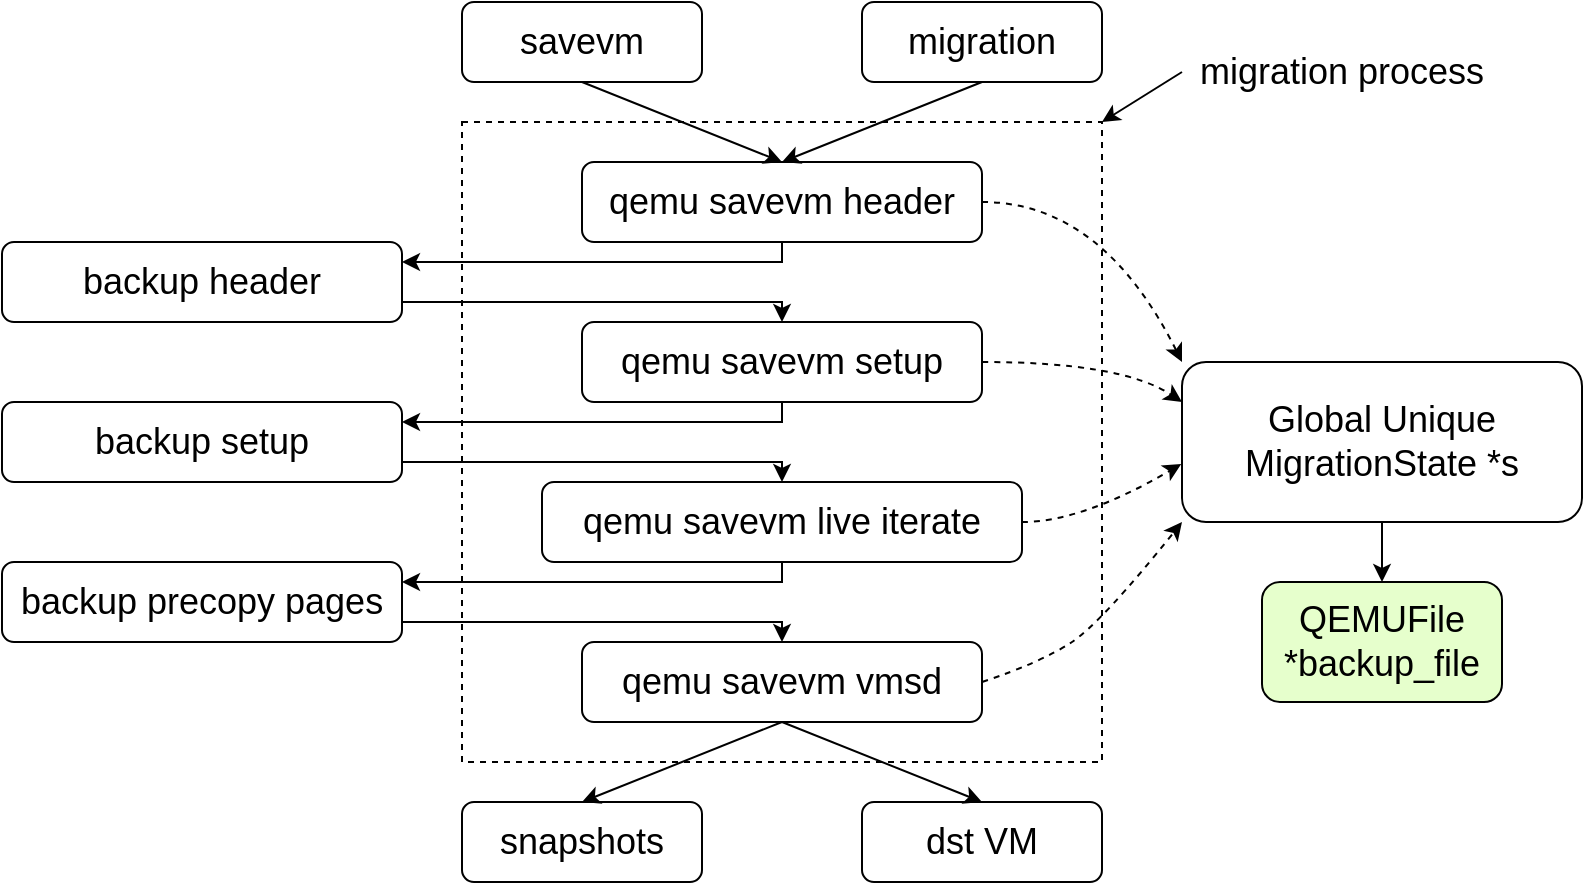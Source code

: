 <mxfile version="20.2.3" type="github"><diagram id="OZgTTzMIZbF1CK1Bnk2v" name="第 1 页"><mxGraphModel dx="1865" dy="579" grid="1" gridSize="10" guides="1" tooltips="1" connect="1" arrows="1" fold="1" page="1" pageScale="1" pageWidth="827" pageHeight="1169" math="0" shadow="0"><root><mxCell id="0"/><mxCell id="1" parent="0"/><mxCell id="5_ovZfvBjrPSnjW51LRR-24" value="" style="rounded=0;whiteSpace=wrap;html=1;fontSize=18;fontColor=#FF0000;dashed=1;fillColor=none;" parent="1" vertex="1"><mxGeometry x="120" y="140" width="320" height="320" as="geometry"/></mxCell><mxCell id="5_ovZfvBjrPSnjW51LRR-1" value="&lt;font style=&quot;font-size: 18px;&quot;&gt;savevm&lt;/font&gt;" style="rounded=1;whiteSpace=wrap;html=1;" parent="1" vertex="1"><mxGeometry x="120" y="80" width="120" height="40" as="geometry"/></mxCell><mxCell id="5_ovZfvBjrPSnjW51LRR-2" value="migration" style="rounded=1;whiteSpace=wrap;html=1;fontSize=18;" parent="1" vertex="1"><mxGeometry x="320" y="80" width="120" height="40" as="geometry"/></mxCell><mxCell id="GFPBZxwAyZQfA2ua5w6D-5" style="edgeStyle=orthogonalEdgeStyle;rounded=0;orthogonalLoop=1;jettySize=auto;html=1;exitX=0.5;exitY=1;exitDx=0;exitDy=0;entryX=1;entryY=0.25;entryDx=0;entryDy=0;fontSize=18;" edge="1" parent="1" source="5_ovZfvBjrPSnjW51LRR-3" target="GFPBZxwAyZQfA2ua5w6D-4"><mxGeometry relative="1" as="geometry"><Array as="points"><mxPoint x="280" y="210"/></Array></mxGeometry></mxCell><mxCell id="5_ovZfvBjrPSnjW51LRR-3" value="qemu savevm header" style="rounded=1;whiteSpace=wrap;html=1;fontSize=18;" parent="1" vertex="1"><mxGeometry x="180" y="160" width="200" height="40" as="geometry"/></mxCell><mxCell id="GFPBZxwAyZQfA2ua5w6D-2" style="edgeStyle=orthogonalEdgeStyle;rounded=0;orthogonalLoop=1;jettySize=auto;html=1;exitX=0.5;exitY=1;exitDx=0;exitDy=0;entryX=0.5;entryY=0;entryDx=0;entryDy=0;fontSize=18;" edge="1" parent="1" source="5_ovZfvBjrPSnjW51LRR-4" target="GFPBZxwAyZQfA2ua5w6D-1"><mxGeometry relative="1" as="geometry"/></mxCell><mxCell id="5_ovZfvBjrPSnjW51LRR-4" value="Global Unique MigrationState *s" style="rounded=1;whiteSpace=wrap;html=1;fontSize=18;" parent="1" vertex="1"><mxGeometry x="480" y="260" width="200" height="80" as="geometry"/></mxCell><mxCell id="5_ovZfvBjrPSnjW51LRR-5" value="qemu savevm setup" style="rounded=1;whiteSpace=wrap;html=1;fontSize=18;" parent="1" vertex="1"><mxGeometry x="180" y="240" width="200" height="40" as="geometry"/></mxCell><mxCell id="5_ovZfvBjrPSnjW51LRR-6" value="qemu savevm live iterate" style="rounded=1;whiteSpace=wrap;html=1;fontSize=18;" parent="1" vertex="1"><mxGeometry x="160" y="320" width="240" height="40" as="geometry"/></mxCell><mxCell id="5_ovZfvBjrPSnjW51LRR-7" value="qemu savevm vmsd" style="rounded=1;whiteSpace=wrap;html=1;fontSize=18;" parent="1" vertex="1"><mxGeometry x="180" y="400" width="200" height="40" as="geometry"/></mxCell><mxCell id="5_ovZfvBjrPSnjW51LRR-8" value="" style="endArrow=classic;html=1;rounded=0;fontSize=18;entryX=0.5;entryY=0;entryDx=0;entryDy=0;" parent="1" target="5_ovZfvBjrPSnjW51LRR-3" edge="1"><mxGeometry width="50" height="50" relative="1" as="geometry"><mxPoint x="180" y="120" as="sourcePoint"/><mxPoint x="230" y="70" as="targetPoint"/></mxGeometry></mxCell><mxCell id="5_ovZfvBjrPSnjW51LRR-9" value="" style="endArrow=classic;html=1;rounded=0;fontSize=18;entryX=0.5;entryY=0;entryDx=0;entryDy=0;" parent="1" target="5_ovZfvBjrPSnjW51LRR-3" edge="1"><mxGeometry width="50" height="50" relative="1" as="geometry"><mxPoint x="380" y="120" as="sourcePoint"/><mxPoint x="390" y="130" as="targetPoint"/></mxGeometry></mxCell><mxCell id="5_ovZfvBjrPSnjW51LRR-14" value="snapshots" style="rounded=1;whiteSpace=wrap;html=1;fontSize=18;" parent="1" vertex="1"><mxGeometry x="120" y="480" width="120" height="40" as="geometry"/></mxCell><mxCell id="5_ovZfvBjrPSnjW51LRR-15" value="dst VM" style="rounded=1;whiteSpace=wrap;html=1;fontSize=18;" parent="1" vertex="1"><mxGeometry x="320" y="480" width="120" height="40" as="geometry"/></mxCell><mxCell id="5_ovZfvBjrPSnjW51LRR-16" value="" style="endArrow=classic;html=1;rounded=0;fontSize=18;entryX=0.5;entryY=0;entryDx=0;entryDy=0;" parent="1" target="5_ovZfvBjrPSnjW51LRR-14" edge="1"><mxGeometry width="50" height="50" relative="1" as="geometry"><mxPoint x="280" y="440" as="sourcePoint"/><mxPoint x="330" y="390" as="targetPoint"/></mxGeometry></mxCell><mxCell id="5_ovZfvBjrPSnjW51LRR-17" value="" style="endArrow=classic;html=1;rounded=0;fontSize=18;entryX=0.5;entryY=0;entryDx=0;entryDy=0;" parent="1" target="5_ovZfvBjrPSnjW51LRR-15" edge="1"><mxGeometry width="50" height="50" relative="1" as="geometry"><mxPoint x="280" y="440" as="sourcePoint"/><mxPoint x="330" y="390" as="targetPoint"/></mxGeometry></mxCell><mxCell id="5_ovZfvBjrPSnjW51LRR-19" value="" style="curved=1;endArrow=classic;html=1;rounded=0;fontSize=18;entryX=0;entryY=0.25;entryDx=0;entryDy=0;dashed=1;" parent="1" target="5_ovZfvBjrPSnjW51LRR-4" edge="1"><mxGeometry width="50" height="50" relative="1" as="geometry"><mxPoint x="380" y="260" as="sourcePoint"/><mxPoint x="430" y="210" as="targetPoint"/><Array as="points"><mxPoint x="450" y="260"/></Array></mxGeometry></mxCell><mxCell id="5_ovZfvBjrPSnjW51LRR-20" value="" style="curved=1;endArrow=classic;html=1;rounded=0;fontSize=18;entryX=-0.002;entryY=0.638;entryDx=0;entryDy=0;entryPerimeter=0;dashed=1;" parent="1" target="5_ovZfvBjrPSnjW51LRR-4" edge="1"><mxGeometry width="50" height="50" relative="1" as="geometry"><mxPoint x="400" y="340" as="sourcePoint"/><mxPoint x="450" y="290" as="targetPoint"/><Array as="points"><mxPoint x="430" y="340"/></Array></mxGeometry></mxCell><mxCell id="5_ovZfvBjrPSnjW51LRR-21" value="" style="curved=1;endArrow=classic;html=1;rounded=0;fontSize=18;entryX=0;entryY=1;entryDx=0;entryDy=0;dashed=1;" parent="1" target="5_ovZfvBjrPSnjW51LRR-4" edge="1"><mxGeometry width="50" height="50" relative="1" as="geometry"><mxPoint x="380" y="420" as="sourcePoint"/><mxPoint x="430" y="370" as="targetPoint"/><Array as="points"><mxPoint x="410" y="410"/><mxPoint x="440" y="390"/></Array></mxGeometry></mxCell><mxCell id="5_ovZfvBjrPSnjW51LRR-22" value="" style="curved=1;endArrow=classic;html=1;rounded=0;fontSize=18;entryX=0;entryY=0;entryDx=0;entryDy=0;dashed=1;" parent="1" target="5_ovZfvBjrPSnjW51LRR-4" edge="1"><mxGeometry width="50" height="50" relative="1" as="geometry"><mxPoint x="380" y="180" as="sourcePoint"/><mxPoint x="430" y="130" as="targetPoint"/><Array as="points"><mxPoint x="440" y="180"/></Array></mxGeometry></mxCell><mxCell id="5_ovZfvBjrPSnjW51LRR-25" value="&lt;font color=&quot;#000000&quot;&gt;migration process&lt;/font&gt;" style="text;html=1;strokeColor=none;fillColor=none;align=center;verticalAlign=middle;whiteSpace=wrap;rounded=0;dashed=1;fontSize=18;fontColor=#FF0000;" parent="1" vertex="1"><mxGeometry x="480" y="100" width="160" height="30" as="geometry"/></mxCell><mxCell id="5_ovZfvBjrPSnjW51LRR-26" value="" style="endArrow=classic;html=1;rounded=0;fontSize=18;fontColor=#000000;entryX=1;entryY=0;entryDx=0;entryDy=0;exitX=0;exitY=0.5;exitDx=0;exitDy=0;" parent="1" source="5_ovZfvBjrPSnjW51LRR-25" target="5_ovZfvBjrPSnjW51LRR-24" edge="1"><mxGeometry width="50" height="50" relative="1" as="geometry"><mxPoint x="480" y="130" as="sourcePoint"/><mxPoint x="530" y="80" as="targetPoint"/></mxGeometry></mxCell><mxCell id="GFPBZxwAyZQfA2ua5w6D-1" value="&lt;font style=&quot;font-size: 18px;&quot;&gt;QEMUFile *backup_file&lt;/font&gt;" style="rounded=1;whiteSpace=wrap;html=1;fillColor=#E6FFCC;" vertex="1" parent="1"><mxGeometry x="520" y="370" width="120" height="60" as="geometry"/></mxCell><mxCell id="GFPBZxwAyZQfA2ua5w6D-6" style="edgeStyle=orthogonalEdgeStyle;rounded=0;orthogonalLoop=1;jettySize=auto;html=1;exitX=1;exitY=0.75;exitDx=0;exitDy=0;entryX=0.5;entryY=0;entryDx=0;entryDy=0;fontSize=18;" edge="1" parent="1"><mxGeometry relative="1" as="geometry"><mxPoint x="90" y="230" as="sourcePoint"/><mxPoint x="280" y="240" as="targetPoint"/><Array as="points"><mxPoint x="280" y="230"/></Array></mxGeometry></mxCell><mxCell id="GFPBZxwAyZQfA2ua5w6D-4" value="backup header" style="rounded=1;whiteSpace=wrap;html=1;fontSize=18;" vertex="1" parent="1"><mxGeometry x="-110" y="200" width="200" height="40" as="geometry"/></mxCell><mxCell id="GFPBZxwAyZQfA2ua5w6D-7" value="backup setup" style="rounded=1;whiteSpace=wrap;html=1;fontSize=18;" vertex="1" parent="1"><mxGeometry x="-110" y="280" width="200" height="40" as="geometry"/></mxCell><mxCell id="GFPBZxwAyZQfA2ua5w6D-8" style="edgeStyle=orthogonalEdgeStyle;rounded=0;orthogonalLoop=1;jettySize=auto;html=1;exitX=0.5;exitY=1;exitDx=0;exitDy=0;entryX=1;entryY=0.25;entryDx=0;entryDy=0;fontSize=18;" edge="1" parent="1"><mxGeometry relative="1" as="geometry"><mxPoint x="280" y="280" as="sourcePoint"/><mxPoint x="90" y="290" as="targetPoint"/><Array as="points"><mxPoint x="280" y="290"/></Array></mxGeometry></mxCell><mxCell id="GFPBZxwAyZQfA2ua5w6D-9" style="edgeStyle=orthogonalEdgeStyle;rounded=0;orthogonalLoop=1;jettySize=auto;html=1;exitX=1;exitY=0.75;exitDx=0;exitDy=0;entryX=0.5;entryY=0;entryDx=0;entryDy=0;fontSize=18;" edge="1" parent="1"><mxGeometry relative="1" as="geometry"><mxPoint x="90" y="310" as="sourcePoint"/><mxPoint x="280" y="320" as="targetPoint"/><Array as="points"><mxPoint x="280" y="310"/></Array></mxGeometry></mxCell><mxCell id="GFPBZxwAyZQfA2ua5w6D-10" value="backup precopy pages" style="rounded=1;whiteSpace=wrap;html=1;fontSize=18;" vertex="1" parent="1"><mxGeometry x="-110" y="360" width="200" height="40" as="geometry"/></mxCell><mxCell id="GFPBZxwAyZQfA2ua5w6D-11" style="edgeStyle=orthogonalEdgeStyle;rounded=0;orthogonalLoop=1;jettySize=auto;html=1;exitX=0.5;exitY=1;exitDx=0;exitDy=0;entryX=1;entryY=0.25;entryDx=0;entryDy=0;fontSize=18;" edge="1" parent="1"><mxGeometry relative="1" as="geometry"><mxPoint x="280" y="360" as="sourcePoint"/><mxPoint x="90" y="370" as="targetPoint"/><Array as="points"><mxPoint x="280" y="370"/></Array></mxGeometry></mxCell><mxCell id="GFPBZxwAyZQfA2ua5w6D-12" style="edgeStyle=orthogonalEdgeStyle;rounded=0;orthogonalLoop=1;jettySize=auto;html=1;exitX=1;exitY=0.75;exitDx=0;exitDy=0;entryX=0.5;entryY=0;entryDx=0;entryDy=0;fontSize=18;" edge="1" parent="1"><mxGeometry relative="1" as="geometry"><mxPoint x="90" y="390" as="sourcePoint"/><mxPoint x="280" y="400" as="targetPoint"/><Array as="points"><mxPoint x="280" y="390"/></Array></mxGeometry></mxCell></root></mxGraphModel></diagram></mxfile>
